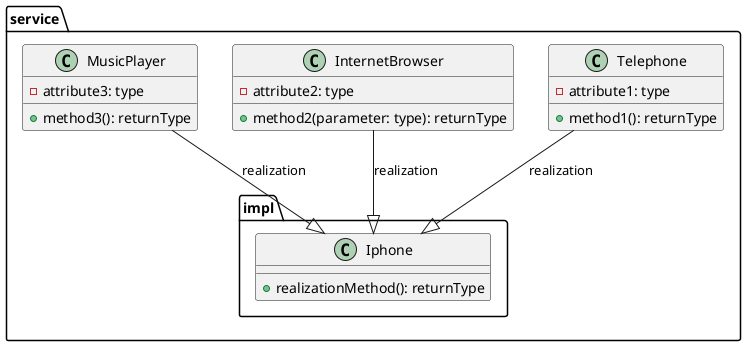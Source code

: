 @startuml DiagramaIphone
package service {
    class Telephone {
        - attribute1: type
        + method1(): returnType
    }

    class InternetBrowser {
        - attribute2: type
        + method2(parameter: type): returnType
    }

    class MusicPlayer {
        - attribute3: type
        + method3(): returnType
    }

    package service.impl {
        class Iphone {
            + realizationMethod(): returnType
        }
    }

    Telephone --|> Iphone: realization
    InternetBrowser --|> Iphone: realization
    MusicPlayer --|> Iphone: realization
}
@enduml

